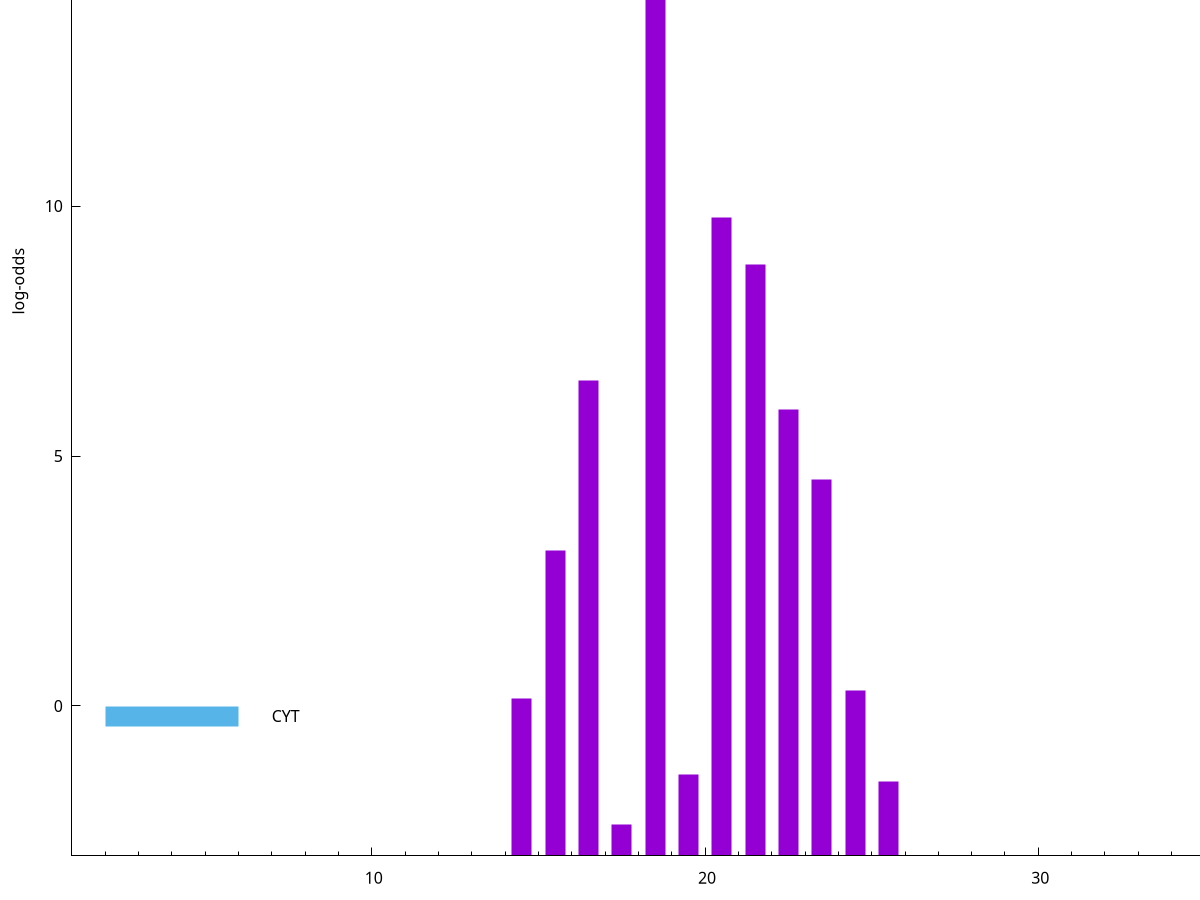 set title "LipoP predictions for SRR4017825.gff"
set size 2., 1.4
set xrange [1:70] 
set mxtics 10
set yrange [-3:20]
set y2range [0:23]
set ylabel "log-odds"
set term postscript eps color solid "Helvetica" 30
set output "SRR4017825.gff18.eps"
set arrow from 2,17.664 to 6,17.664 nohead lt 1 lw 20
set label "SpI" at 7,17.664
set arrow from 2,-0.200913 to 6,-0.200913 nohead lt 3 lw 20
set label "CYT" at 7,-0.200913
set arrow from 2,17.664 to 6,17.664 nohead lt 1 lw 20
set label "SpI" at 7,17.664
# NOTE: The scores below are the log-odds scores with the threshold
# NOTE: subtracted (a hack to make gnuplot make the histogram all
# NOTE: look nice).
plot "-" axes x1y2 title "" with impulses lt 1 lw 20
18.500000 20.653400
20.500000 12.780050
21.500000 11.829410
16.500000 9.504980
22.500000 8.939280
23.500000 7.522290
15.500000 6.102070
24.500000 3.309041
14.500000 3.149222
19.500000 1.623670
25.500000 1.479400
17.500000 0.630130
e
exit
